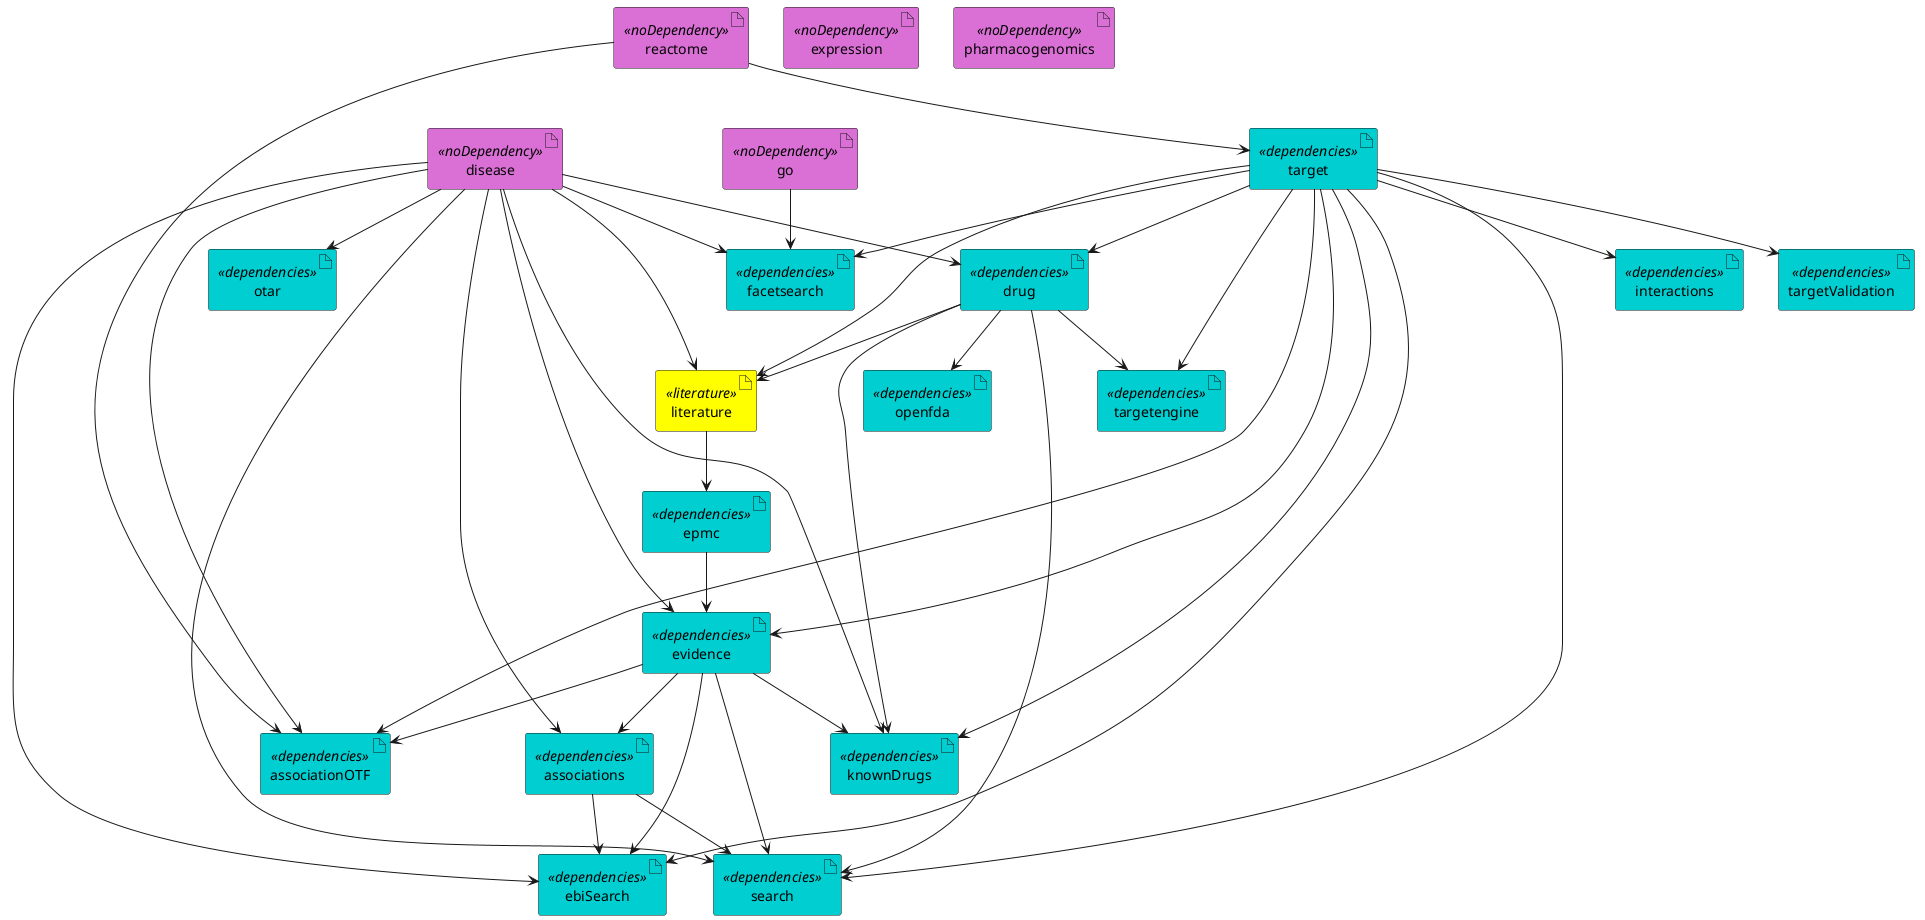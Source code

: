 @startuml
skinparam interface {
    backgroundColor<<input>> darkblue
    backgroundColor<<output>> cyan
}
skinparam artifact {
     backgroundColor<<noDependency>> orchid
     backgroundColor<<dependencies>> darkturquoise
     backgroundColor<<literature>> yellow
 }
' steps
artifact literature <<literature>>
artifact associations <<dependencies>>
artifact associationOTF <<dependencies>>
artifact disease <<noDependency>>
artifact drug <<dependencies>>
artifact epmc <<dependencies>>
artifact evidence <<dependencies>>
artifact expression <<noDependency>>
artifact facetsearch <<dependencies>>
artifact go <<noDependency>>
artifact interactions <<dependencies>>
artifact knownDrugs <<dependencies>>
artifact targetValidation<<dependencies>>
artifact reactome <<noDependency>>
artifact search <<dependencies>>
artifact target <<dependencies>>
artifact openfda <<dependencies>>
artifact ebiSearch <<dependencies>>
artifact otar <<dependencies>>
artifact targetengine <<dependencies>>
artifact pharmacogenomics <<noDependency>>

disease --> otar
reactome --> target

evidence --> associations
disease --> associations

reactome --> associationOTF
evidence --> associationOTF
disease --> associationOTF
target --> associationOTF

target --> drug
disease --> drug
target --> evidence
disease --> evidence

evidence --> knownDrugs
disease --> knownDrugs
target --> knownDrugs
drug --> knownDrugs

evidence --> search
disease --> search
target --> search
drug --> search
associations --> search

target --> interactions
target --> targetengine
target --> targetValidation

drug --> openfda
drug --> targetengine

disease --> ebiSearch
target --> ebiSearch
evidence --> ebiSearch
associations --> ebiSearch

epmc --> evidence
literature --> epmc
target --> literature
drug --> literature
disease --> literature

disease --> facetsearch
target --> facetsearch
go --> facetsearch

@enduml
